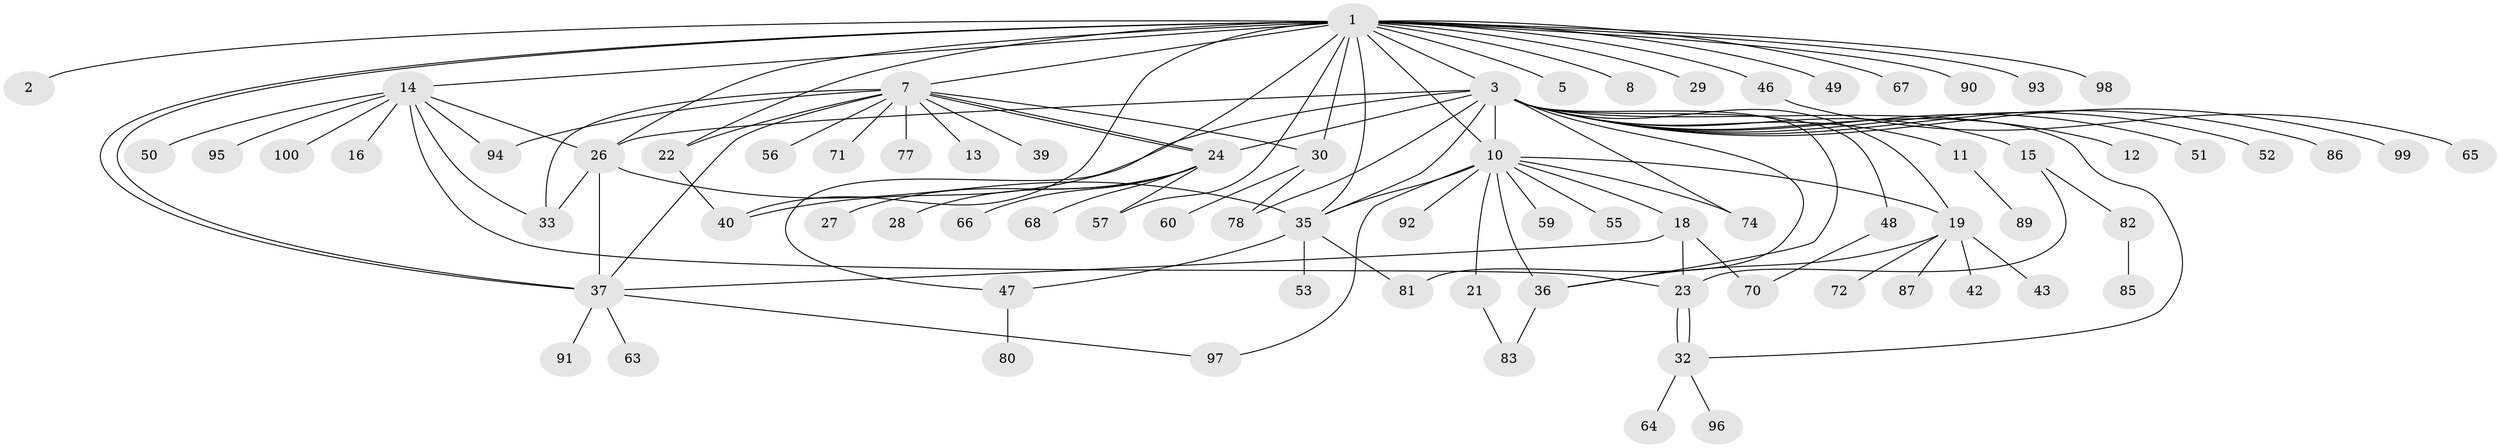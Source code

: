 // original degree distribution, {18: 0.01, 2: 0.23, 13: 0.02, 1: 0.51, 10: 0.03, 8: 0.02, 6: 0.05, 7: 0.02, 3: 0.04, 4: 0.06, 5: 0.01}
// Generated by graph-tools (version 1.1) at 2025/11/02/21/25 10:11:09]
// undirected, 77 vertices, 110 edges
graph export_dot {
graph [start="1"]
  node [color=gray90,style=filled];
  1 [super="+9"];
  2 [super="+4"];
  3 [super="+6"];
  5;
  7 [super="+20"];
  8;
  10 [super="+17"];
  11 [super="+75"];
  12;
  13;
  14 [super="+84"];
  15 [super="+61"];
  16;
  18 [super="+58"];
  19 [super="+31"];
  21;
  22 [super="+54"];
  23 [super="+38"];
  24 [super="+25"];
  26 [super="+73"];
  27;
  28;
  29;
  30 [super="+41"];
  32 [super="+34"];
  33 [super="+79"];
  35 [super="+62"];
  36 [super="+45"];
  37 [super="+44"];
  39;
  40 [super="+88"];
  42;
  43;
  46;
  47 [super="+69"];
  48;
  49;
  50;
  51;
  52;
  53;
  55;
  56;
  57;
  59;
  60;
  63;
  64;
  65;
  66;
  67 [super="+76"];
  68;
  70;
  71;
  72;
  74;
  77;
  78;
  80;
  81;
  82;
  83;
  85;
  86;
  87;
  89;
  90;
  91;
  92;
  93;
  94;
  95;
  96;
  97;
  98;
  99;
  100;
  1 -- 2;
  1 -- 3;
  1 -- 5;
  1 -- 7;
  1 -- 8;
  1 -- 22;
  1 -- 26;
  1 -- 37 [weight=2];
  1 -- 37;
  1 -- 40;
  1 -- 49;
  1 -- 57;
  1 -- 90;
  1 -- 93;
  1 -- 98;
  1 -- 10;
  1 -- 47;
  1 -- 35;
  1 -- 67;
  1 -- 14;
  1 -- 46;
  1 -- 29;
  1 -- 30;
  3 -- 11;
  3 -- 19;
  3 -- 26;
  3 -- 35;
  3 -- 40;
  3 -- 51;
  3 -- 52;
  3 -- 74;
  3 -- 81;
  3 -- 86;
  3 -- 99;
  3 -- 32;
  3 -- 36;
  3 -- 10 [weight=2];
  3 -- 12;
  3 -- 78;
  3 -- 15;
  3 -- 48;
  3 -- 24;
  7 -- 13;
  7 -- 24;
  7 -- 24;
  7 -- 33;
  7 -- 37;
  7 -- 39;
  7 -- 56;
  7 -- 71;
  7 -- 77;
  7 -- 94;
  7 -- 22;
  7 -- 30;
  10 -- 21;
  10 -- 35;
  10 -- 97;
  10 -- 74;
  10 -- 18;
  10 -- 19;
  10 -- 55;
  10 -- 59;
  10 -- 92;
  10 -- 36 [weight=2];
  11 -- 89;
  14 -- 16;
  14 -- 23;
  14 -- 50;
  14 -- 94;
  14 -- 33;
  14 -- 100;
  14 -- 95;
  14 -- 26;
  15 -- 82;
  15 -- 23;
  18 -- 37;
  18 -- 70;
  18 -- 23;
  19 -- 43;
  19 -- 72;
  19 -- 87;
  19 -- 42;
  19 -- 36;
  21 -- 83;
  22 -- 40;
  23 -- 32;
  23 -- 32;
  24 -- 27;
  24 -- 57;
  24 -- 68;
  24 -- 66;
  24 -- 28;
  26 -- 33;
  26 -- 35;
  26 -- 37;
  30 -- 60;
  30 -- 78;
  32 -- 64;
  32 -- 96;
  35 -- 47;
  35 -- 53;
  35 -- 81;
  36 -- 83;
  37 -- 63;
  37 -- 91;
  37 -- 97;
  46 -- 65;
  47 -- 80;
  48 -- 70;
  82 -- 85;
}
